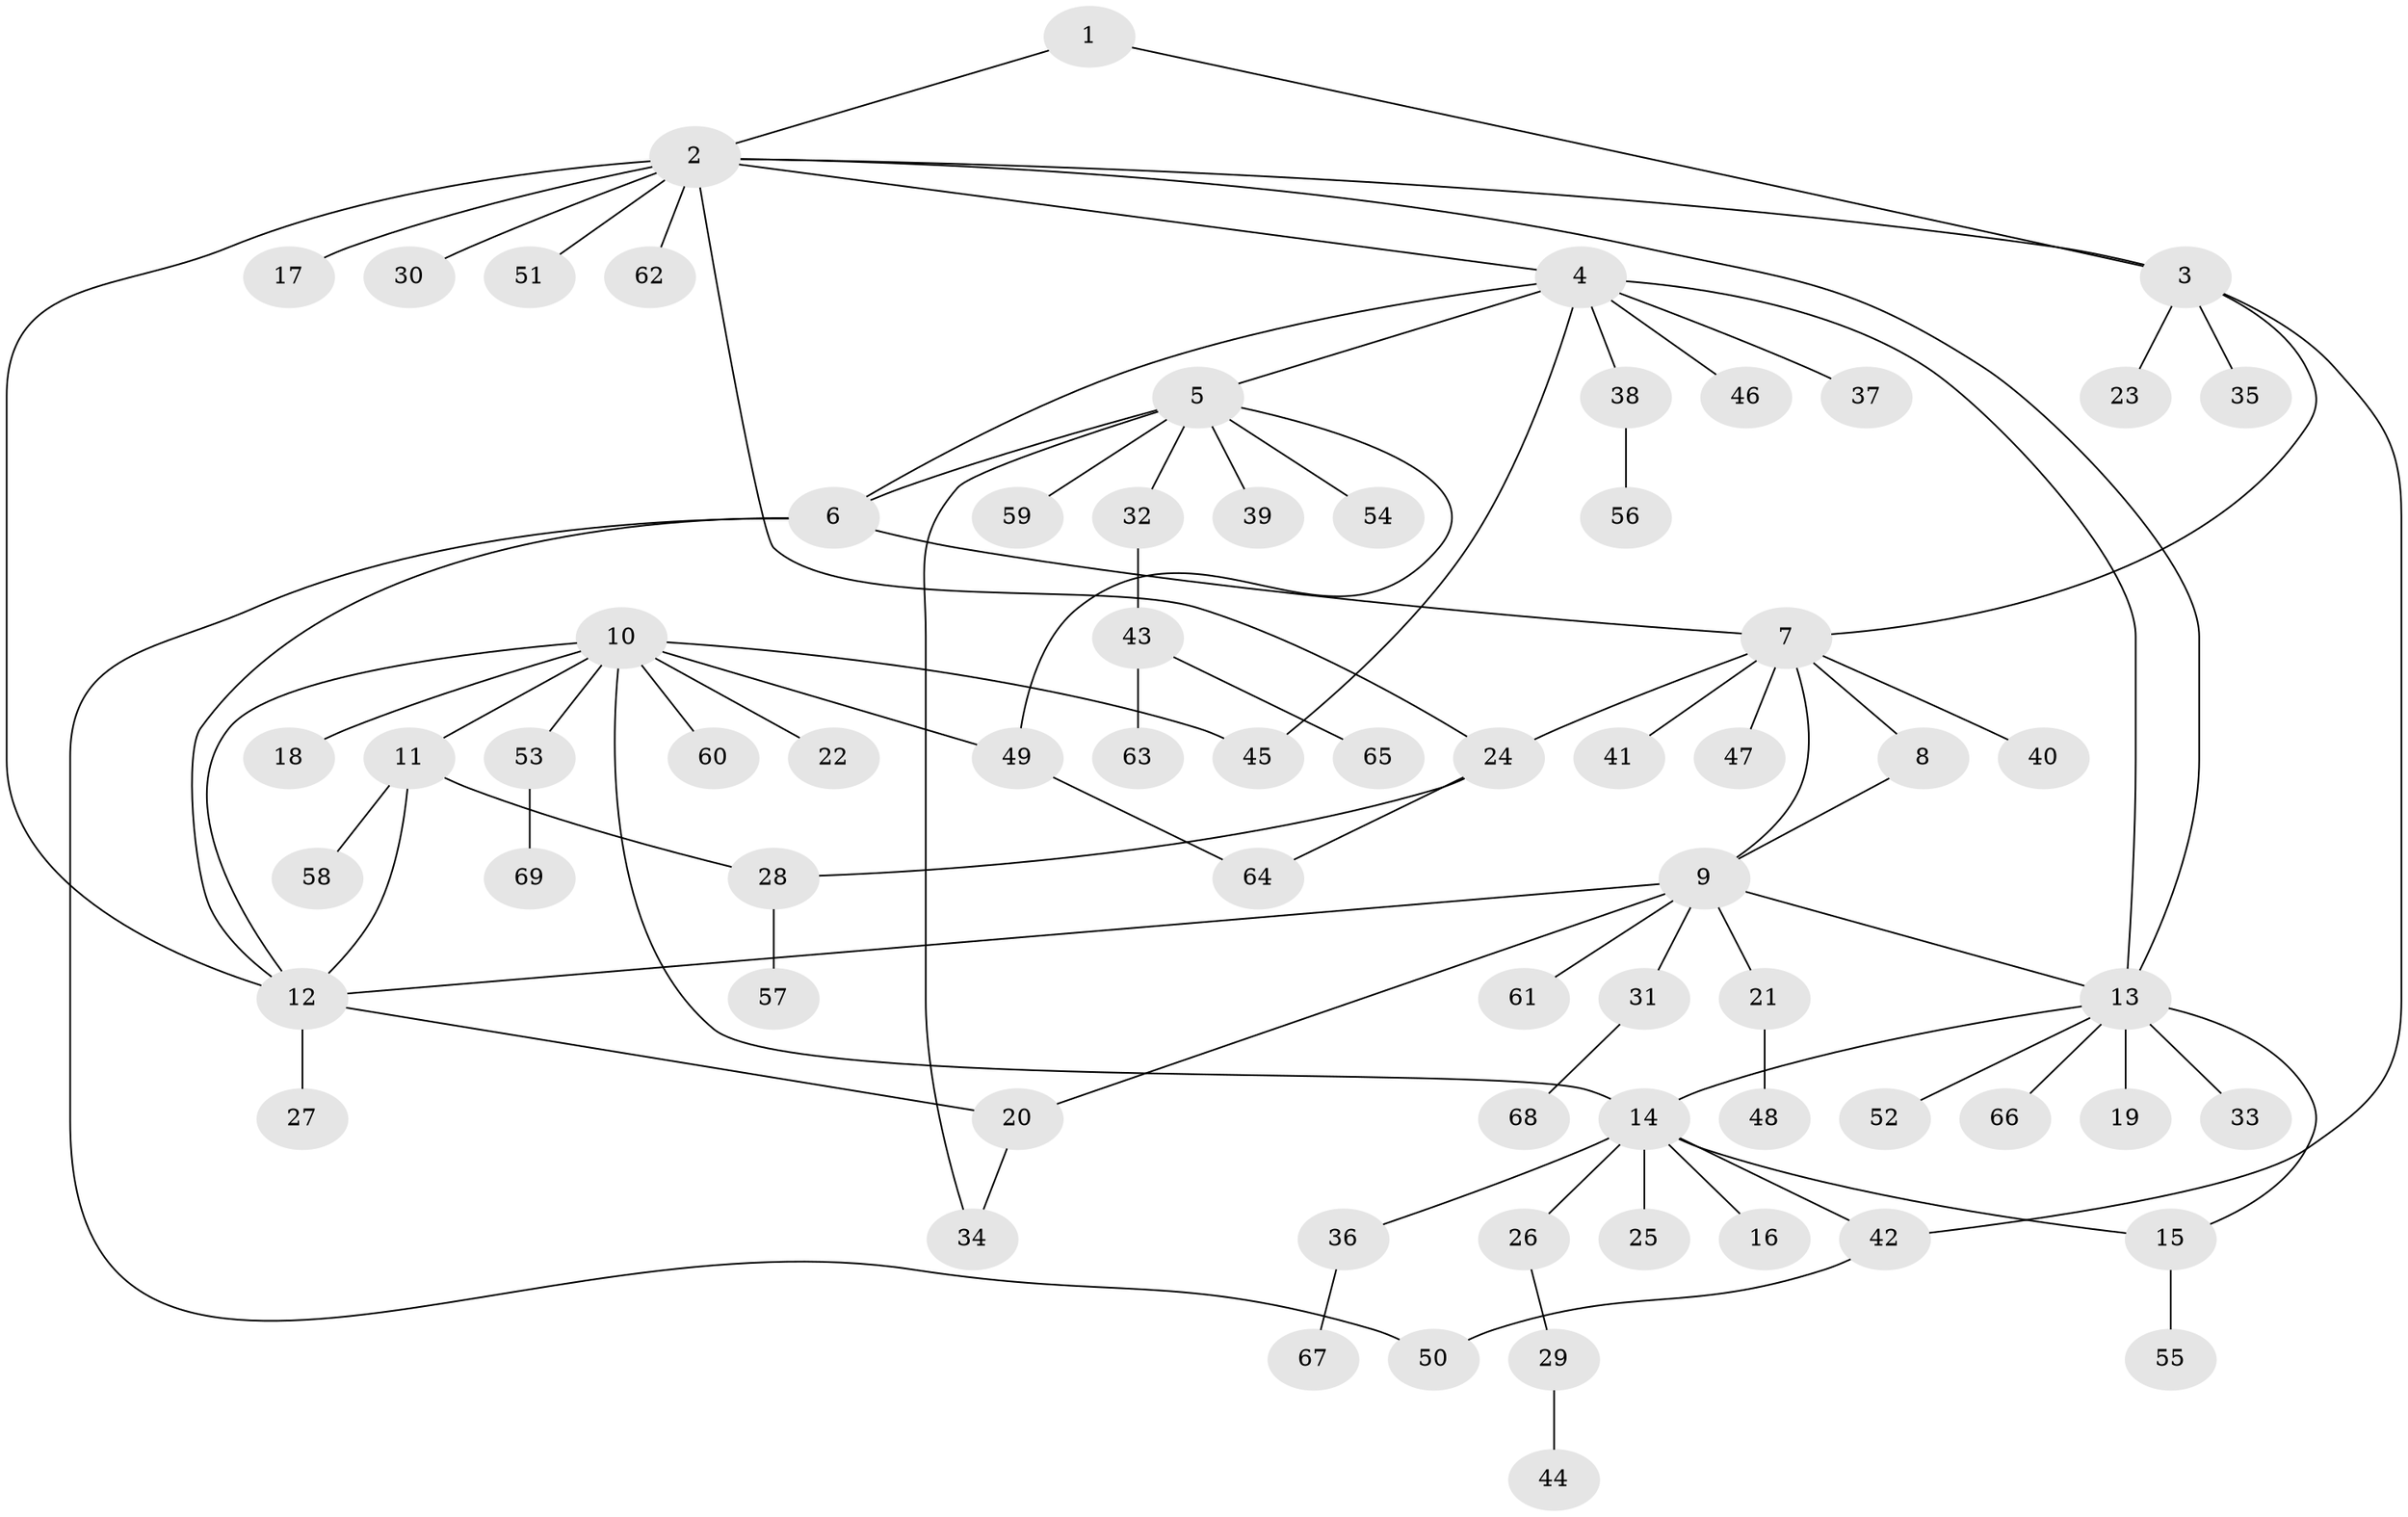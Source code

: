 // coarse degree distribution, {5: 0.020833333333333332, 4: 0.020833333333333332, 7: 0.0625, 6: 0.020833333333333332, 8: 0.041666666666666664, 1: 0.7291666666666666, 10: 0.020833333333333332, 2: 0.041666666666666664, 3: 0.020833333333333332, 12: 0.020833333333333332}
// Generated by graph-tools (version 1.1) at 2025/57/03/04/25 21:57:43]
// undirected, 69 vertices, 88 edges
graph export_dot {
graph [start="1"]
  node [color=gray90,style=filled];
  1;
  2;
  3;
  4;
  5;
  6;
  7;
  8;
  9;
  10;
  11;
  12;
  13;
  14;
  15;
  16;
  17;
  18;
  19;
  20;
  21;
  22;
  23;
  24;
  25;
  26;
  27;
  28;
  29;
  30;
  31;
  32;
  33;
  34;
  35;
  36;
  37;
  38;
  39;
  40;
  41;
  42;
  43;
  44;
  45;
  46;
  47;
  48;
  49;
  50;
  51;
  52;
  53;
  54;
  55;
  56;
  57;
  58;
  59;
  60;
  61;
  62;
  63;
  64;
  65;
  66;
  67;
  68;
  69;
  1 -- 2;
  1 -- 3;
  2 -- 3;
  2 -- 4;
  2 -- 12;
  2 -- 13;
  2 -- 17;
  2 -- 24;
  2 -- 30;
  2 -- 51;
  2 -- 62;
  3 -- 7;
  3 -- 23;
  3 -- 35;
  3 -- 42;
  4 -- 5;
  4 -- 6;
  4 -- 13;
  4 -- 37;
  4 -- 38;
  4 -- 45;
  4 -- 46;
  5 -- 6;
  5 -- 32;
  5 -- 34;
  5 -- 39;
  5 -- 49;
  5 -- 54;
  5 -- 59;
  6 -- 7;
  6 -- 12;
  6 -- 50;
  7 -- 8;
  7 -- 9;
  7 -- 24;
  7 -- 40;
  7 -- 41;
  7 -- 47;
  8 -- 9;
  9 -- 12;
  9 -- 13;
  9 -- 20;
  9 -- 21;
  9 -- 31;
  9 -- 61;
  10 -- 11;
  10 -- 12;
  10 -- 14;
  10 -- 18;
  10 -- 22;
  10 -- 45;
  10 -- 49;
  10 -- 53;
  10 -- 60;
  11 -- 12;
  11 -- 28;
  11 -- 58;
  12 -- 20;
  12 -- 27;
  13 -- 14;
  13 -- 15;
  13 -- 19;
  13 -- 33;
  13 -- 52;
  13 -- 66;
  14 -- 15;
  14 -- 16;
  14 -- 25;
  14 -- 26;
  14 -- 36;
  14 -- 42;
  15 -- 55;
  20 -- 34;
  21 -- 48;
  24 -- 28;
  24 -- 64;
  26 -- 29;
  28 -- 57;
  29 -- 44;
  31 -- 68;
  32 -- 43;
  36 -- 67;
  38 -- 56;
  42 -- 50;
  43 -- 63;
  43 -- 65;
  49 -- 64;
  53 -- 69;
}
